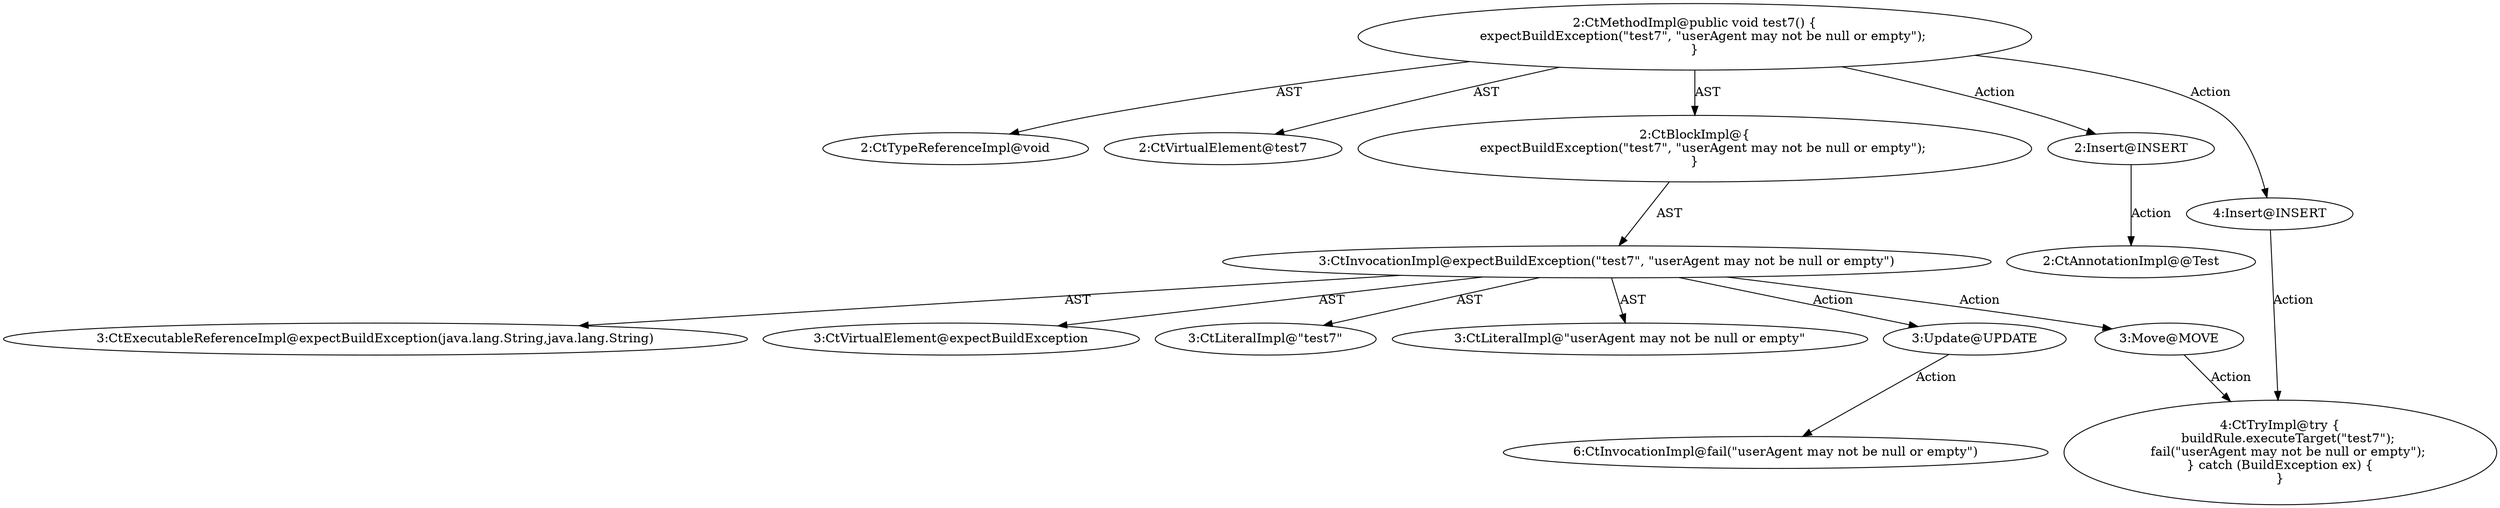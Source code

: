 digraph "test7#?" {
0 [label="2:CtTypeReferenceImpl@void" shape=ellipse]
1 [label="2:CtVirtualElement@test7" shape=ellipse]
2 [label="3:CtExecutableReferenceImpl@expectBuildException(java.lang.String,java.lang.String)" shape=ellipse]
3 [label="3:CtVirtualElement@expectBuildException" shape=ellipse]
4 [label="3:CtLiteralImpl@\"test7\"" shape=ellipse]
5 [label="3:CtLiteralImpl@\"userAgent may not be null or empty\"" shape=ellipse]
6 [label="3:CtInvocationImpl@expectBuildException(\"test7\", \"userAgent may not be null or empty\")" shape=ellipse]
7 [label="2:CtBlockImpl@\{
    expectBuildException(\"test7\", \"userAgent may not be null or empty\");
\}" shape=ellipse]
8 [label="2:CtMethodImpl@public void test7() \{
    expectBuildException(\"test7\", \"userAgent may not be null or empty\");
\}" shape=ellipse]
9 [label="3:Update@UPDATE" shape=ellipse]
10 [label="6:CtInvocationImpl@fail(\"userAgent may not be null or empty\")" shape=ellipse]
11 [label="2:Insert@INSERT" shape=ellipse]
12 [label="2:CtAnnotationImpl@@Test" shape=ellipse]
13 [label="4:Insert@INSERT" shape=ellipse]
14 [label="4:CtTryImpl@try \{
    buildRule.executeTarget(\"test7\");
    fail(\"userAgent may not be null or empty\");
\} catch (BuildException ex) \{
\}" shape=ellipse]
15 [label="3:Move@MOVE" shape=ellipse]
6 -> 3 [label="AST"];
6 -> 2 [label="AST"];
6 -> 4 [label="AST"];
6 -> 5 [label="AST"];
6 -> 9 [label="Action"];
6 -> 15 [label="Action"];
7 -> 6 [label="AST"];
8 -> 1 [label="AST"];
8 -> 0 [label="AST"];
8 -> 7 [label="AST"];
8 -> 11 [label="Action"];
8 -> 13 [label="Action"];
9 -> 10 [label="Action"];
11 -> 12 [label="Action"];
13 -> 14 [label="Action"];
15 -> 14 [label="Action"];
}